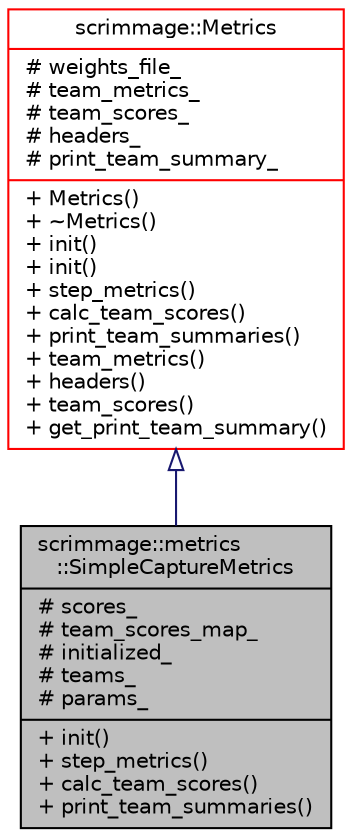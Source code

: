 digraph "scrimmage::metrics::SimpleCaptureMetrics"
{
 // LATEX_PDF_SIZE
  edge [fontname="Helvetica",fontsize="10",labelfontname="Helvetica",labelfontsize="10"];
  node [fontname="Helvetica",fontsize="10",shape=record];
  Node1 [label="{scrimmage::metrics\l::SimpleCaptureMetrics\n|# scores_\l# team_scores_map_\l# initialized_\l# teams_\l# params_\l|+ init()\l+ step_metrics()\l+ calc_team_scores()\l+ print_team_summaries()\l}",height=0.2,width=0.4,color="black", fillcolor="grey75", style="filled", fontcolor="black",tooltip=" "];
  Node2 -> Node1 [dir="back",color="midnightblue",fontsize="10",style="solid",arrowtail="onormal",fontname="Helvetica"];
  Node2 [label="{scrimmage::Metrics\n|# weights_file_\l# team_metrics_\l# team_scores_\l# headers_\l# print_team_summary_\l|+ Metrics()\l+ ~Metrics()\l+ init()\l+ init()\l+ step_metrics()\l+ calc_team_scores()\l+ print_team_summaries()\l+ team_metrics()\l+ headers()\l+ team_scores()\l+ get_print_team_summary()\l}",height=0.2,width=0.4,color="red", fillcolor="white", style="filled",URL="$classscrimmage_1_1Metrics.html",tooltip=" "];
}
